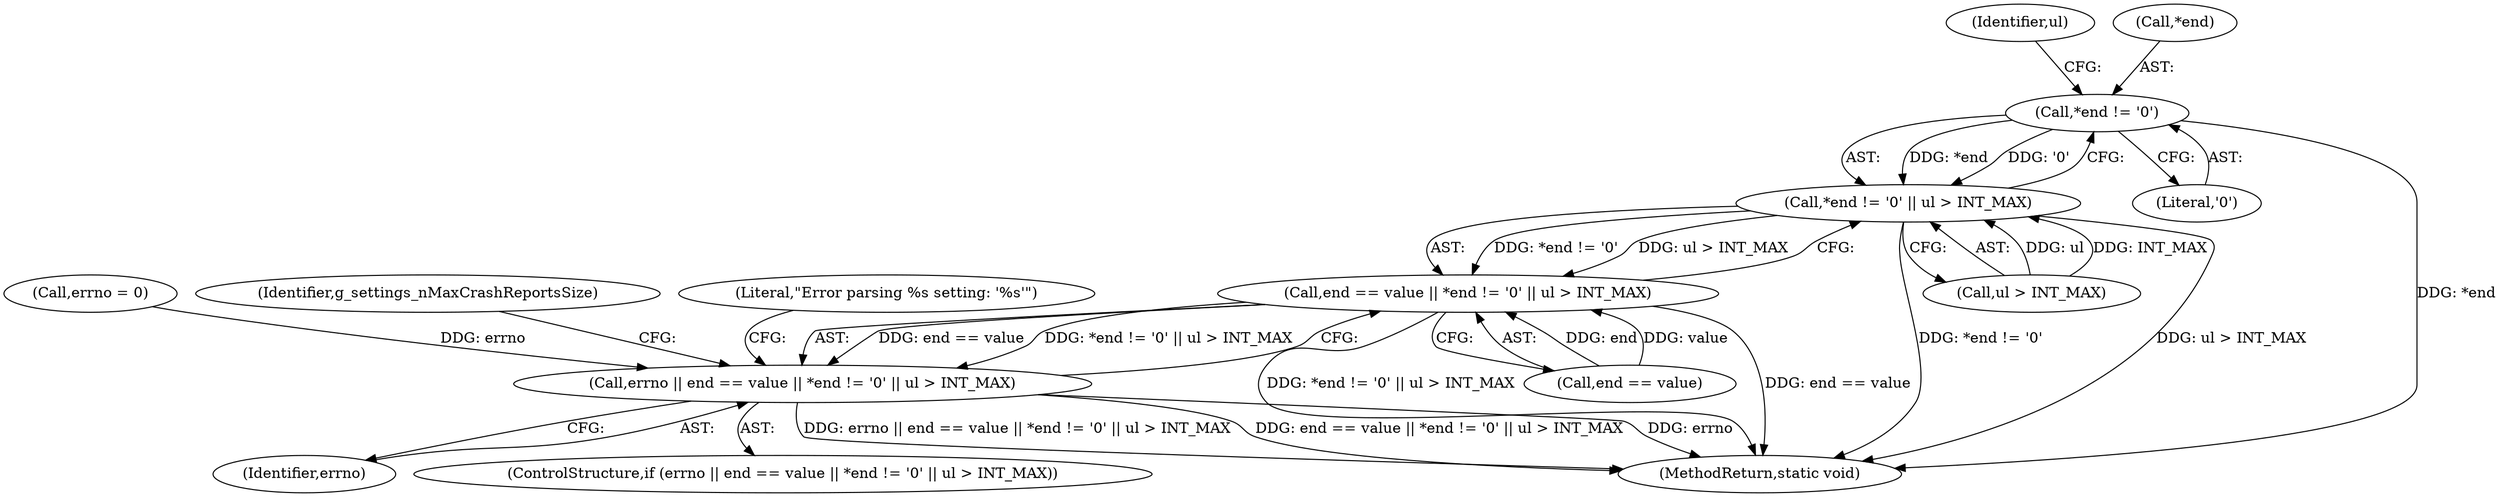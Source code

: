 digraph "0_abrt_8939398b82006ba1fec4ed491339fc075f43fc7c_2@pointer" {
"1000149" [label="(Call,*end != '\0')"];
"1000148" [label="(Call,*end != '\0' || ul > INT_MAX)"];
"1000144" [label="(Call,end == value || *end != '\0' || ul > INT_MAX)"];
"1000142" [label="(Call,errno || end == value || *end != '\0' || ul > INT_MAX)"];
"1000149" [label="(Call,*end != '\0')"];
"1000144" [label="(Call,end == value || *end != '\0' || ul > INT_MAX)"];
"1000153" [label="(Call,ul > INT_MAX)"];
"1000143" [label="(Identifier,errno)"];
"1000130" [label="(Call,errno = 0)"];
"1000152" [label="(Literal,'\0')"];
"1000145" [label="(Call,end == value)"];
"1000154" [label="(Identifier,ul)"];
"1000290" [label="(MethodReturn,static void)"];
"1000142" [label="(Call,errno || end == value || *end != '\0' || ul > INT_MAX)"];
"1000162" [label="(Identifier,g_settings_nMaxCrashReportsSize)"];
"1000150" [label="(Call,*end)"];
"1000141" [label="(ControlStructure,if (errno || end == value || *end != '\0' || ul > INT_MAX))"];
"1000157" [label="(Literal,\"Error parsing %s setting: '%s'\")"];
"1000148" [label="(Call,*end != '\0' || ul > INT_MAX)"];
"1000149" -> "1000148"  [label="AST: "];
"1000149" -> "1000152"  [label="CFG: "];
"1000150" -> "1000149"  [label="AST: "];
"1000152" -> "1000149"  [label="AST: "];
"1000154" -> "1000149"  [label="CFG: "];
"1000148" -> "1000149"  [label="CFG: "];
"1000149" -> "1000290"  [label="DDG: *end"];
"1000149" -> "1000148"  [label="DDG: *end"];
"1000149" -> "1000148"  [label="DDG: '\0'"];
"1000148" -> "1000144"  [label="AST: "];
"1000148" -> "1000153"  [label="CFG: "];
"1000153" -> "1000148"  [label="AST: "];
"1000144" -> "1000148"  [label="CFG: "];
"1000148" -> "1000290"  [label="DDG: *end != '\0'"];
"1000148" -> "1000290"  [label="DDG: ul > INT_MAX"];
"1000148" -> "1000144"  [label="DDG: *end != '\0'"];
"1000148" -> "1000144"  [label="DDG: ul > INT_MAX"];
"1000153" -> "1000148"  [label="DDG: ul"];
"1000153" -> "1000148"  [label="DDG: INT_MAX"];
"1000144" -> "1000142"  [label="AST: "];
"1000144" -> "1000145"  [label="CFG: "];
"1000145" -> "1000144"  [label="AST: "];
"1000142" -> "1000144"  [label="CFG: "];
"1000144" -> "1000290"  [label="DDG: *end != '\0' || ul > INT_MAX"];
"1000144" -> "1000290"  [label="DDG: end == value"];
"1000144" -> "1000142"  [label="DDG: end == value"];
"1000144" -> "1000142"  [label="DDG: *end != '\0' || ul > INT_MAX"];
"1000145" -> "1000144"  [label="DDG: end"];
"1000145" -> "1000144"  [label="DDG: value"];
"1000142" -> "1000141"  [label="AST: "];
"1000142" -> "1000143"  [label="CFG: "];
"1000143" -> "1000142"  [label="AST: "];
"1000157" -> "1000142"  [label="CFG: "];
"1000162" -> "1000142"  [label="CFG: "];
"1000142" -> "1000290"  [label="DDG: errno || end == value || *end != '\0' || ul > INT_MAX"];
"1000142" -> "1000290"  [label="DDG: end == value || *end != '\0' || ul > INT_MAX"];
"1000142" -> "1000290"  [label="DDG: errno"];
"1000130" -> "1000142"  [label="DDG: errno"];
}
